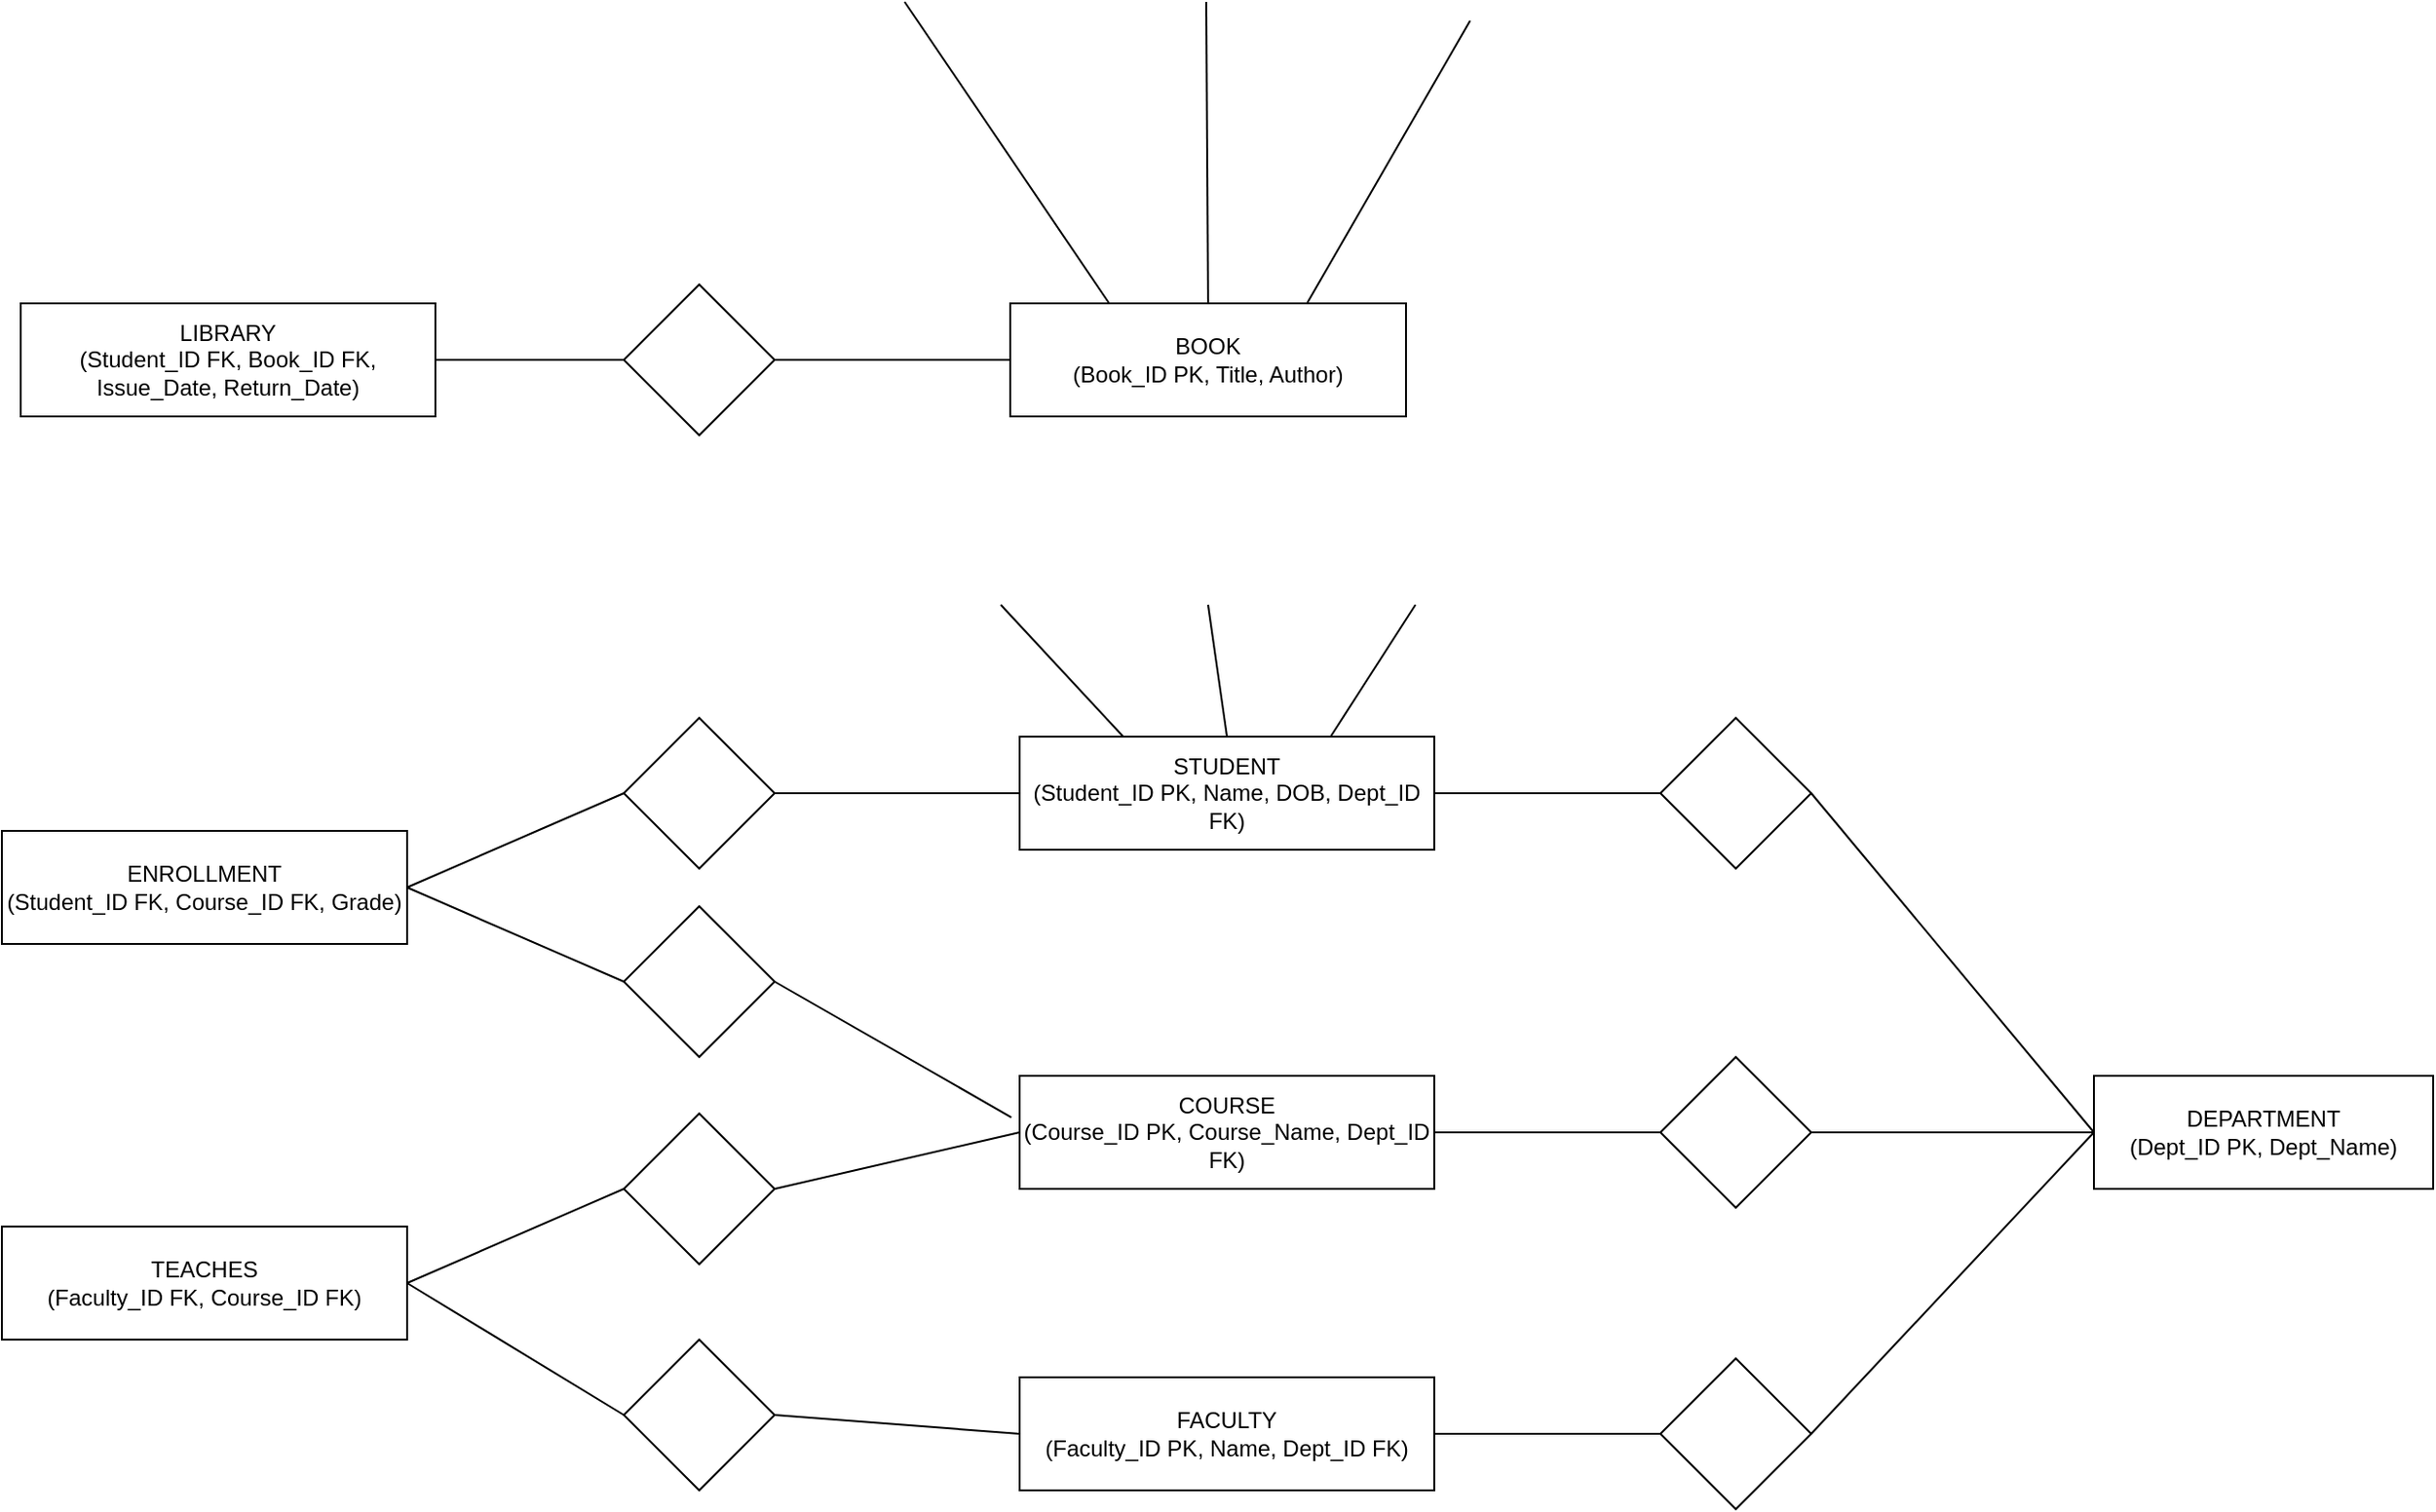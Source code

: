 <mxfile version="28.2.3">
  <diagram id="JzQxzd5eA3obd-ft39aP" name="Page-2">
    <mxGraphModel dx="1425" dy="796" grid="1" gridSize="10" guides="1" tooltips="1" connect="1" arrows="1" fold="1" page="1" pageScale="1" pageWidth="827" pageHeight="1169" math="0" shadow="0">
      <root>
        <mxCell id="0" />
        <mxCell id="1" parent="0" />
        <mxCell id="IvjxRuRWldD-dNK5fLIv-1" value="STUDENT&#xa;(Student_ID PK, Name, DOB, Dept_ID FK)" style="shape=rectangle;rounded=0;whiteSpace=wrap;html=1;" vertex="1" parent="1">
          <mxGeometry x="711" y="510" width="220" height="60" as="geometry" />
        </mxCell>
        <mxCell id="IvjxRuRWldD-dNK5fLIv-2" value="DEPARTMENT&#xa;(Dept_ID PK, Dept_Name)" style="shape=rectangle;rounded=0;whiteSpace=wrap;html=1;" vertex="1" parent="1">
          <mxGeometry x="1281" y="690" width="180" height="60" as="geometry" />
        </mxCell>
        <mxCell id="IvjxRuRWldD-dNK5fLIv-3" value="COURSE&#xa;(Course_ID PK, Course_Name, Dept_ID FK)" style="shape=rectangle;rounded=0;whiteSpace=wrap;html=1;" vertex="1" parent="1">
          <mxGeometry x="711" y="690" width="220" height="60" as="geometry" />
        </mxCell>
        <mxCell id="IvjxRuRWldD-dNK5fLIv-4" value="FACULTY&#xa;(Faculty_ID PK, Name, Dept_ID FK)" style="shape=rectangle;rounded=0;whiteSpace=wrap;html=1;" vertex="1" parent="1">
          <mxGeometry x="711" y="850" width="220" height="60" as="geometry" />
        </mxCell>
        <mxCell id="IvjxRuRWldD-dNK5fLIv-5" value="BOOK&#xa;(Book_ID PK, Title, Author)" style="shape=rectangle;rounded=0;whiteSpace=wrap;html=1;" vertex="1" parent="1">
          <mxGeometry x="706" y="280" width="210" height="60" as="geometry" />
        </mxCell>
        <mxCell id="IvjxRuRWldD-dNK5fLIv-6" value="LIBRARY&lt;br&gt;(Student_ID FK, Book_ID FK, Issue_Date, Return_Date)" style="rounded=0;whiteSpace=wrap;html=1;" vertex="1" parent="1">
          <mxGeometry x="181" y="280" width="220" height="60" as="geometry" />
        </mxCell>
        <mxCell id="IvjxRuRWldD-dNK5fLIv-7" value="ENROLLMENT&lt;br&gt;(Student_ID FK, Course_ID FK, Grade)" style="rounded=0;whiteSpace=wrap;html=1;" vertex="1" parent="1">
          <mxGeometry x="171" y="560" width="215" height="60" as="geometry" />
        </mxCell>
        <mxCell id="IvjxRuRWldD-dNK5fLIv-8" value="TEACHES&lt;br&gt;(Faculty_ID FK, Course_ID FK)" style="rounded=0;whiteSpace=wrap;html=1;" vertex="1" parent="1">
          <mxGeometry x="171" y="770" width="215" height="60" as="geometry" />
        </mxCell>
        <mxCell id="IvjxRuRWldD-dNK5fLIv-34" value="" style="rhombus;whiteSpace=wrap;html=1;" vertex="1" parent="1">
          <mxGeometry x="501" y="270" width="80" height="80" as="geometry" />
        </mxCell>
        <mxCell id="ieQ-ditar4wOQOgy2Ght-1" value="" style="endArrow=none;html=1;rounded=0;exitX=1;exitY=0.5;exitDx=0;exitDy=0;entryX=0;entryY=0.5;entryDx=0;entryDy=0;" edge="1" parent="1" source="IvjxRuRWldD-dNK5fLIv-6" target="IvjxRuRWldD-dNK5fLIv-34">
          <mxGeometry width="50" height="50" relative="1" as="geometry">
            <mxPoint x="661" y="520" as="sourcePoint" />
            <mxPoint x="631" y="390" as="targetPoint" />
            <Array as="points" />
          </mxGeometry>
        </mxCell>
        <mxCell id="ieQ-ditar4wOQOgy2Ght-2" value="" style="endArrow=none;html=1;rounded=0;exitX=1;exitY=0.5;exitDx=0;exitDy=0;entryX=0;entryY=0.5;entryDx=0;entryDy=0;" edge="1" parent="1" source="IvjxRuRWldD-dNK5fLIv-34" target="IvjxRuRWldD-dNK5fLIv-5">
          <mxGeometry width="50" height="50" relative="1" as="geometry">
            <mxPoint x="661" y="520" as="sourcePoint" />
            <mxPoint x="711" y="470" as="targetPoint" />
          </mxGeometry>
        </mxCell>
        <mxCell id="ieQ-ditar4wOQOgy2Ght-3" value="" style="rhombus;whiteSpace=wrap;html=1;" vertex="1" parent="1">
          <mxGeometry x="501" y="500" width="80" height="80" as="geometry" />
        </mxCell>
        <mxCell id="ieQ-ditar4wOQOgy2Ght-4" value="" style="rhombus;whiteSpace=wrap;html=1;" vertex="1" parent="1">
          <mxGeometry x="501" y="600" width="80" height="80" as="geometry" />
        </mxCell>
        <mxCell id="ieQ-ditar4wOQOgy2Ght-5" value="" style="rhombus;whiteSpace=wrap;html=1;" vertex="1" parent="1">
          <mxGeometry x="501" y="710" width="80" height="80" as="geometry" />
        </mxCell>
        <mxCell id="ieQ-ditar4wOQOgy2Ght-6" value="" style="rhombus;whiteSpace=wrap;html=1;" vertex="1" parent="1">
          <mxGeometry x="501" y="830" width="80" height="80" as="geometry" />
        </mxCell>
        <mxCell id="ieQ-ditar4wOQOgy2Ght-7" value="" style="endArrow=none;html=1;rounded=0;exitX=1;exitY=0.5;exitDx=0;exitDy=0;entryX=0;entryY=0.5;entryDx=0;entryDy=0;" edge="1" parent="1" source="IvjxRuRWldD-dNK5fLIv-7" target="ieQ-ditar4wOQOgy2Ght-3">
          <mxGeometry width="50" height="50" relative="1" as="geometry">
            <mxPoint x="661" y="640" as="sourcePoint" />
            <mxPoint x="711" y="590" as="targetPoint" />
          </mxGeometry>
        </mxCell>
        <mxCell id="ieQ-ditar4wOQOgy2Ght-8" value="" style="endArrow=none;html=1;rounded=0;exitX=1;exitY=0.5;exitDx=0;exitDy=0;entryX=0;entryY=0.5;entryDx=0;entryDy=0;" edge="1" parent="1" source="ieQ-ditar4wOQOgy2Ght-3" target="IvjxRuRWldD-dNK5fLIv-1">
          <mxGeometry width="50" height="50" relative="1" as="geometry">
            <mxPoint x="566" y="400" as="sourcePoint" />
            <mxPoint x="711" y="590" as="targetPoint" />
          </mxGeometry>
        </mxCell>
        <mxCell id="ieQ-ditar4wOQOgy2Ght-9" value="" style="endArrow=none;html=1;rounded=0;exitX=1;exitY=0.5;exitDx=0;exitDy=0;entryX=0;entryY=0.5;entryDx=0;entryDy=0;" edge="1" parent="1" source="IvjxRuRWldD-dNK5fLIv-7" target="ieQ-ditar4wOQOgy2Ght-4">
          <mxGeometry width="50" height="50" relative="1" as="geometry">
            <mxPoint x="661" y="640" as="sourcePoint" />
            <mxPoint x="711" y="590" as="targetPoint" />
          </mxGeometry>
        </mxCell>
        <mxCell id="ieQ-ditar4wOQOgy2Ght-10" value="" style="endArrow=none;html=1;rounded=0;exitX=1;exitY=0.5;exitDx=0;exitDy=0;entryX=-0.02;entryY=0.367;entryDx=0;entryDy=0;entryPerimeter=0;" edge="1" parent="1" source="ieQ-ditar4wOQOgy2Ght-4" target="IvjxRuRWldD-dNK5fLIv-3">
          <mxGeometry width="50" height="50" relative="1" as="geometry">
            <mxPoint x="661" y="640" as="sourcePoint" />
            <mxPoint x="711" y="590" as="targetPoint" />
          </mxGeometry>
        </mxCell>
        <mxCell id="ieQ-ditar4wOQOgy2Ght-11" value="" style="endArrow=none;html=1;rounded=0;exitX=1;exitY=0.5;exitDx=0;exitDy=0;entryX=0;entryY=0.5;entryDx=0;entryDy=0;" edge="1" parent="1" source="IvjxRuRWldD-dNK5fLIv-8" target="ieQ-ditar4wOQOgy2Ght-5">
          <mxGeometry width="50" height="50" relative="1" as="geometry">
            <mxPoint x="661" y="640" as="sourcePoint" />
            <mxPoint x="711" y="590" as="targetPoint" />
          </mxGeometry>
        </mxCell>
        <mxCell id="ieQ-ditar4wOQOgy2Ght-12" value="" style="endArrow=none;html=1;rounded=0;exitX=1;exitY=0.5;exitDx=0;exitDy=0;entryX=0;entryY=0.5;entryDx=0;entryDy=0;" edge="1" parent="1" source="ieQ-ditar4wOQOgy2Ght-5" target="IvjxRuRWldD-dNK5fLIv-3">
          <mxGeometry width="50" height="50" relative="1" as="geometry">
            <mxPoint x="661" y="640" as="sourcePoint" />
            <mxPoint x="711" y="590" as="targetPoint" />
          </mxGeometry>
        </mxCell>
        <mxCell id="ieQ-ditar4wOQOgy2Ght-13" value="" style="endArrow=none;html=1;rounded=0;exitX=1;exitY=0.5;exitDx=0;exitDy=0;entryX=0;entryY=0.5;entryDx=0;entryDy=0;" edge="1" parent="1" source="IvjxRuRWldD-dNK5fLIv-8" target="ieQ-ditar4wOQOgy2Ght-6">
          <mxGeometry width="50" height="50" relative="1" as="geometry">
            <mxPoint x="661" y="640" as="sourcePoint" />
            <mxPoint x="711" y="590" as="targetPoint" />
          </mxGeometry>
        </mxCell>
        <mxCell id="ieQ-ditar4wOQOgy2Ght-14" value="" style="endArrow=none;html=1;rounded=0;exitX=1;exitY=0.5;exitDx=0;exitDy=0;entryX=0;entryY=0.5;entryDx=0;entryDy=0;" edge="1" parent="1" source="ieQ-ditar4wOQOgy2Ght-6" target="IvjxRuRWldD-dNK5fLIv-4">
          <mxGeometry width="50" height="50" relative="1" as="geometry">
            <mxPoint x="661" y="640" as="sourcePoint" />
            <mxPoint x="711" y="590" as="targetPoint" />
          </mxGeometry>
        </mxCell>
        <mxCell id="ieQ-ditar4wOQOgy2Ght-15" value="" style="rhombus;whiteSpace=wrap;html=1;" vertex="1" parent="1">
          <mxGeometry x="1051" y="500" width="80" height="80" as="geometry" />
        </mxCell>
        <mxCell id="ieQ-ditar4wOQOgy2Ght-16" value="" style="rhombus;whiteSpace=wrap;html=1;" vertex="1" parent="1">
          <mxGeometry x="1051" y="680" width="80" height="80" as="geometry" />
        </mxCell>
        <mxCell id="ieQ-ditar4wOQOgy2Ght-17" value="" style="rhombus;whiteSpace=wrap;html=1;" vertex="1" parent="1">
          <mxGeometry x="1051" y="840" width="80" height="80" as="geometry" />
        </mxCell>
        <mxCell id="ieQ-ditar4wOQOgy2Ght-18" value="" style="endArrow=none;html=1;rounded=0;exitX=1;exitY=0.5;exitDx=0;exitDy=0;entryX=0;entryY=0.5;entryDx=0;entryDy=0;" edge="1" parent="1" source="IvjxRuRWldD-dNK5fLIv-1" target="ieQ-ditar4wOQOgy2Ght-15">
          <mxGeometry width="50" height="50" relative="1" as="geometry">
            <mxPoint x="661" y="520" as="sourcePoint" />
            <mxPoint x="711" y="470" as="targetPoint" />
          </mxGeometry>
        </mxCell>
        <mxCell id="ieQ-ditar4wOQOgy2Ght-19" value="" style="endArrow=none;html=1;rounded=0;exitX=1;exitY=0.5;exitDx=0;exitDy=0;entryX=0;entryY=0.5;entryDx=0;entryDy=0;" edge="1" parent="1" source="IvjxRuRWldD-dNK5fLIv-3" target="ieQ-ditar4wOQOgy2Ght-16">
          <mxGeometry width="50" height="50" relative="1" as="geometry">
            <mxPoint x="661" y="520" as="sourcePoint" />
            <mxPoint x="711" y="470" as="targetPoint" />
          </mxGeometry>
        </mxCell>
        <mxCell id="ieQ-ditar4wOQOgy2Ght-20" value="" style="endArrow=none;html=1;rounded=0;exitX=1;exitY=0.5;exitDx=0;exitDy=0;entryX=0;entryY=0.5;entryDx=0;entryDy=0;" edge="1" parent="1" source="IvjxRuRWldD-dNK5fLIv-4" target="ieQ-ditar4wOQOgy2Ght-17">
          <mxGeometry width="50" height="50" relative="1" as="geometry">
            <mxPoint x="661" y="520" as="sourcePoint" />
            <mxPoint x="711" y="470" as="targetPoint" />
          </mxGeometry>
        </mxCell>
        <mxCell id="ieQ-ditar4wOQOgy2Ght-21" value="" style="endArrow=none;html=1;rounded=0;exitX=1;exitY=0.5;exitDx=0;exitDy=0;entryX=0;entryY=0.5;entryDx=0;entryDy=0;" edge="1" parent="1" source="ieQ-ditar4wOQOgy2Ght-15" target="IvjxRuRWldD-dNK5fLIv-2">
          <mxGeometry width="50" height="50" relative="1" as="geometry">
            <mxPoint x="661" y="520" as="sourcePoint" />
            <mxPoint x="711" y="470" as="targetPoint" />
          </mxGeometry>
        </mxCell>
        <mxCell id="ieQ-ditar4wOQOgy2Ght-22" value="" style="endArrow=none;html=1;rounded=0;exitX=1;exitY=0.5;exitDx=0;exitDy=0;entryX=0;entryY=0.5;entryDx=0;entryDy=0;" edge="1" parent="1" source="ieQ-ditar4wOQOgy2Ght-16" target="IvjxRuRWldD-dNK5fLIv-2">
          <mxGeometry width="50" height="50" relative="1" as="geometry">
            <mxPoint x="661" y="520" as="sourcePoint" />
            <mxPoint x="711" y="470" as="targetPoint" />
          </mxGeometry>
        </mxCell>
        <mxCell id="ieQ-ditar4wOQOgy2Ght-23" value="" style="endArrow=none;html=1;rounded=0;exitX=1;exitY=0.5;exitDx=0;exitDy=0;entryX=0;entryY=0.5;entryDx=0;entryDy=0;" edge="1" parent="1" source="ieQ-ditar4wOQOgy2Ght-17" target="IvjxRuRWldD-dNK5fLIv-2">
          <mxGeometry width="50" height="50" relative="1" as="geometry">
            <mxPoint x="661" y="520" as="sourcePoint" />
            <mxPoint x="711" y="470" as="targetPoint" />
          </mxGeometry>
        </mxCell>
        <mxCell id="ieQ-ditar4wOQOgy2Ght-24" value="" style="endArrow=none;html=1;rounded=0;exitX=0.25;exitY=0;exitDx=0;exitDy=0;" edge="1" parent="1" source="IvjxRuRWldD-dNK5fLIv-5">
          <mxGeometry width="50" height="50" relative="1" as="geometry">
            <mxPoint x="840" y="680" as="sourcePoint" />
            <mxPoint x="650" y="120" as="targetPoint" />
          </mxGeometry>
        </mxCell>
        <mxCell id="ieQ-ditar4wOQOgy2Ght-25" value="" style="endArrow=none;html=1;rounded=0;exitX=0.75;exitY=0;exitDx=0;exitDy=0;" edge="1" parent="1" source="IvjxRuRWldD-dNK5fLIv-5">
          <mxGeometry width="50" height="50" relative="1" as="geometry">
            <mxPoint x="840" y="680" as="sourcePoint" />
            <mxPoint x="950" y="130" as="targetPoint" />
          </mxGeometry>
        </mxCell>
        <mxCell id="ieQ-ditar4wOQOgy2Ght-26" value="" style="endArrow=none;html=1;rounded=0;exitX=0.5;exitY=0;exitDx=0;exitDy=0;" edge="1" parent="1" source="IvjxRuRWldD-dNK5fLIv-5">
          <mxGeometry width="50" height="50" relative="1" as="geometry">
            <mxPoint x="840" y="680" as="sourcePoint" />
            <mxPoint x="810" y="120" as="targetPoint" />
          </mxGeometry>
        </mxCell>
        <mxCell id="ieQ-ditar4wOQOgy2Ght-27" value="" style="endArrow=none;html=1;rounded=0;entryX=0.75;entryY=0;entryDx=0;entryDy=0;" edge="1" parent="1" target="IvjxRuRWldD-dNK5fLIv-1">
          <mxGeometry width="50" height="50" relative="1" as="geometry">
            <mxPoint x="921" y="440" as="sourcePoint" />
            <mxPoint x="711" y="470" as="targetPoint" />
          </mxGeometry>
        </mxCell>
        <mxCell id="ieQ-ditar4wOQOgy2Ght-28" value="" style="endArrow=none;html=1;rounded=0;entryX=0.5;entryY=0;entryDx=0;entryDy=0;" edge="1" parent="1" target="IvjxRuRWldD-dNK5fLIv-1">
          <mxGeometry width="50" height="50" relative="1" as="geometry">
            <mxPoint x="811" y="440" as="sourcePoint" />
            <mxPoint x="711" y="470" as="targetPoint" />
          </mxGeometry>
        </mxCell>
        <mxCell id="ieQ-ditar4wOQOgy2Ght-29" value="" style="endArrow=none;html=1;rounded=0;exitX=0.25;exitY=0;exitDx=0;exitDy=0;" edge="1" parent="1" source="IvjxRuRWldD-dNK5fLIv-1">
          <mxGeometry width="50" height="50" relative="1" as="geometry">
            <mxPoint x="661" y="520" as="sourcePoint" />
            <mxPoint x="701" y="440" as="targetPoint" />
          </mxGeometry>
        </mxCell>
      </root>
    </mxGraphModel>
  </diagram>
</mxfile>
